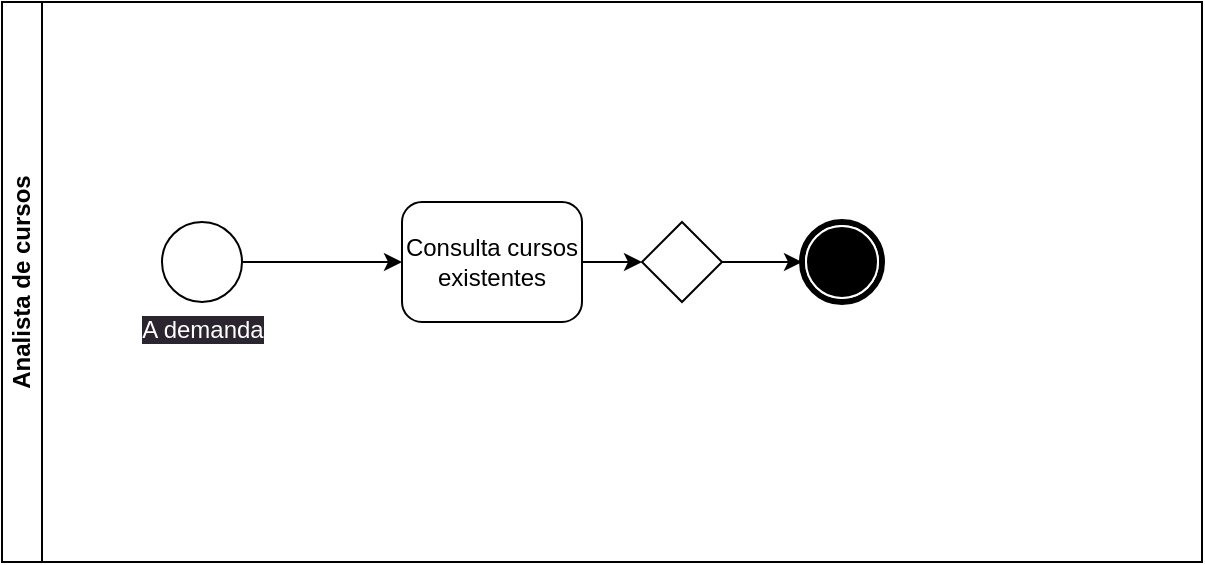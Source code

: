 <mxfile>
    <diagram id="Von9ohVeAMPanNHzZ43E" name="Página-1">
        <mxGraphModel dx="575" dy="371" grid="1" gridSize="10" guides="1" tooltips="1" connect="1" arrows="1" fold="1" page="1" pageScale="1" pageWidth="827" pageHeight="1169" math="0" shadow="0">
            <root>
                <mxCell id="0"/>
                <mxCell id="1" parent="0"/>
                <mxCell id="2" value="Analista de cursos&lt;br&gt;" style="swimlane;startSize=20;horizontal=0;html=1;whiteSpace=wrap;" parent="1" vertex="1">
                    <mxGeometry x="40" y="50" width="600" height="280" as="geometry"/>
                </mxCell>
                <mxCell id="16" style="edgeStyle=none;html=1;" parent="2" source="8" target="14" edge="1">
                    <mxGeometry relative="1" as="geometry"/>
                </mxCell>
                <mxCell id="8" value="&lt;font color=&quot;#ffffff&quot; style=&quot;background-color: rgb(42, 37, 47);&quot;&gt;A demanda&lt;/font&gt;" style="points=[[0.145,0.145,0],[0.5,0,0],[0.855,0.145,0],[1,0.5,0],[0.855,0.855,0],[0.5,1,0],[0.145,0.855,0],[0,0.5,0]];shape=mxgraph.bpmn.event;html=1;verticalLabelPosition=bottom;labelBackgroundColor=#ffffff;verticalAlign=top;align=center;perimeter=ellipsePerimeter;outlineConnect=0;aspect=fixed;outline=standard;symbol=general;" parent="2" vertex="1">
                    <mxGeometry x="80" y="110" width="40" height="40" as="geometry"/>
                </mxCell>
                <mxCell id="21" style="edgeStyle=none;html=1;" edge="1" parent="2" source="14" target="20">
                    <mxGeometry relative="1" as="geometry"/>
                </mxCell>
                <mxCell id="14" value="Consulta cursos existentes" style="points=[[0.25,0,0],[0.5,0,0],[0.75,0,0],[1,0.25,0],[1,0.5,0],[1,0.75,0],[0.75,1,0],[0.5,1,0],[0.25,1,0],[0,0.75,0],[0,0.5,0],[0,0.25,0]];shape=mxgraph.bpmn.task;whiteSpace=wrap;rectStyle=rounded;size=10;html=1;taskMarker=abstract;" parent="2" vertex="1">
                    <mxGeometry x="200" y="100" width="90" height="60" as="geometry"/>
                </mxCell>
                <mxCell id="18" value="" style="points=[[0.145,0.145,0],[0.5,0,0],[0.855,0.145,0],[1,0.5,0],[0.855,0.855,0],[0.5,1,0],[0.145,0.855,0],[0,0.5,0]];shape=mxgraph.bpmn.event;html=1;verticalLabelPosition=bottom;labelBackgroundColor=#ffffff;verticalAlign=top;align=center;perimeter=ellipsePerimeter;outlineConnect=0;aspect=fixed;outline=end;symbol=terminate;" vertex="1" parent="2">
                    <mxGeometry x="400" y="110" width="40" height="40" as="geometry"/>
                </mxCell>
                <mxCell id="22" style="edgeStyle=none;html=1;" edge="1" parent="2" source="20" target="18">
                    <mxGeometry relative="1" as="geometry"/>
                </mxCell>
                <mxCell id="20" value="" style="points=[[0.25,0.25,0],[0.5,0,0],[0.75,0.25,0],[1,0.5,0],[0.75,0.75,0],[0.5,1,0],[0.25,0.75,0],[0,0.5,0]];shape=mxgraph.bpmn.gateway2;html=1;verticalLabelPosition=bottom;labelBackgroundColor=#ffffff;verticalAlign=top;align=center;perimeter=rhombusPerimeter;outlineConnect=0;outline=none;symbol=none;" vertex="1" parent="2">
                    <mxGeometry x="320" y="110" width="40" height="40" as="geometry"/>
                </mxCell>
            </root>
        </mxGraphModel>
    </diagram>
</mxfile>